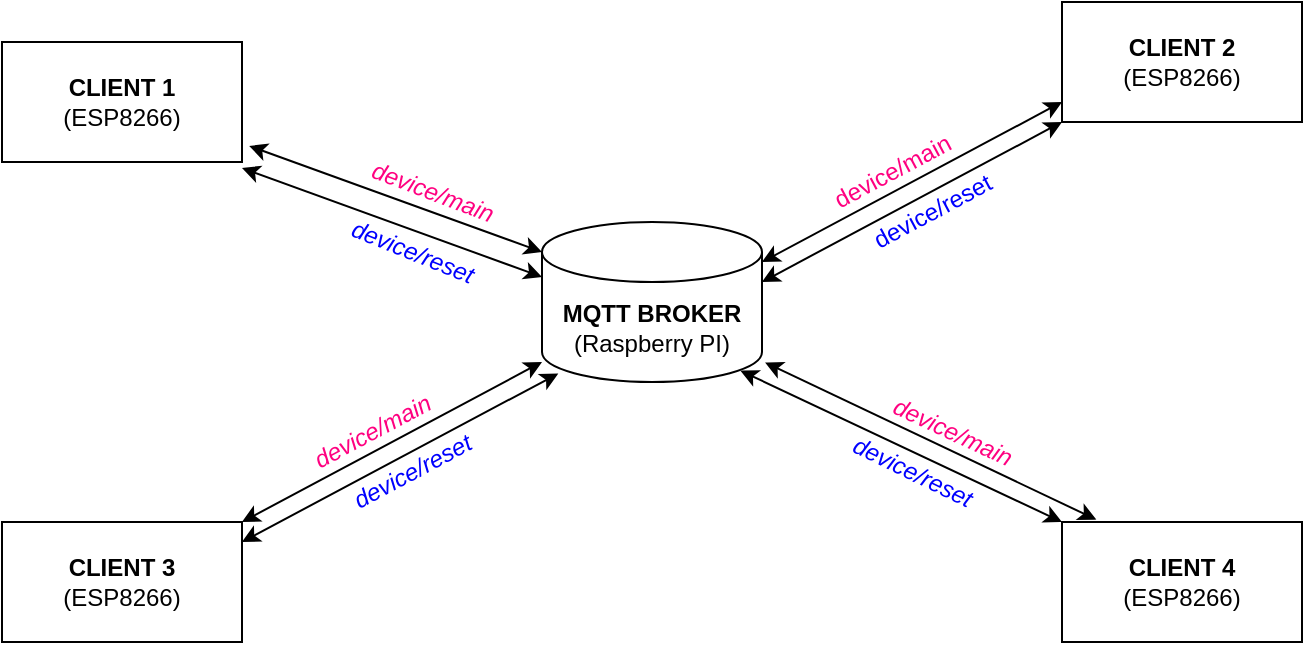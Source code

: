 <mxfile>
    <diagram id="82AU5fFRH7M56USINPCW" name="Page-1">
        <mxGraphModel dx="746" dy="546" grid="1" gridSize="10" guides="1" tooltips="1" connect="1" arrows="1" fold="1" page="1" pageScale="1" pageWidth="827" pageHeight="1169" math="0" shadow="0">
            <root>
                <mxCell id="0"/>
                <mxCell id="1" parent="0"/>
                <mxCell id="2" value="&lt;b&gt;CLIENT 3&lt;/b&gt;&lt;div&gt;(ESP8266)&lt;/div&gt;" style="rounded=0;whiteSpace=wrap;html=1;" parent="1" vertex="1">
                    <mxGeometry x="120" y="480" width="120" height="60" as="geometry"/>
                </mxCell>
                <mxCell id="3" value="&lt;b&gt;MQTT BROKER&lt;/b&gt;&lt;div&gt;(Raspberry PI)&lt;/div&gt;" style="shape=cylinder3;whiteSpace=wrap;html=1;boundedLbl=1;backgroundOutline=1;size=15;" parent="1" vertex="1">
                    <mxGeometry x="390" y="330" width="110" height="80" as="geometry"/>
                </mxCell>
                <mxCell id="4" value="&lt;b&gt;CLIENT 4&lt;/b&gt;&lt;div&gt;&lt;div&gt;(ESP8266)&lt;/div&gt;&lt;/div&gt;" style="rounded=0;whiteSpace=wrap;html=1;" parent="1" vertex="1">
                    <mxGeometry x="650" y="480" width="120" height="60" as="geometry"/>
                </mxCell>
                <mxCell id="5" value="&lt;b&gt;CLIENT 2&lt;/b&gt;&lt;div&gt;(ESP8266)&lt;/div&gt;" style="rounded=0;whiteSpace=wrap;html=1;" parent="1" vertex="1">
                    <mxGeometry x="650" y="220" width="120" height="60" as="geometry"/>
                </mxCell>
                <mxCell id="6" value="&lt;b&gt;CLIENT 1&lt;/b&gt;&lt;div&gt;(ESP8266)&lt;/div&gt;" style="rounded=0;whiteSpace=wrap;html=1;labelBackgroundColor=none;" parent="1" vertex="1">
                    <mxGeometry x="120" y="240" width="120" height="60" as="geometry"/>
                </mxCell>
                <mxCell id="10" value="device/main" style="text;html=1;align=center;verticalAlign=middle;resizable=0;points=[];autosize=1;strokeColor=none;fillColor=none;rotation=332;fontStyle=2;fontColor=#FF0080;" parent="1" vertex="1">
                    <mxGeometry x="260" y="420" width="90" height="30" as="geometry"/>
                </mxCell>
                <mxCell id="12" value="" style="endArrow=classic;startArrow=classic;html=1;exitX=1;exitY=0;exitDx=0;exitDy=0;entryX=0;entryY=0.875;entryDx=0;entryDy=0;entryPerimeter=0;" edge="1" parent="1" source="2" target="3">
                    <mxGeometry width="50" height="50" relative="1" as="geometry">
                        <mxPoint x="280" y="530" as="sourcePoint"/>
                        <mxPoint x="330" y="480" as="targetPoint"/>
                    </mxGeometry>
                </mxCell>
                <mxCell id="13" value="device/reset" style="text;html=1;align=center;verticalAlign=middle;resizable=0;points=[];autosize=1;strokeColor=none;fillColor=none;rotation=332;fontStyle=2;fontColor=#0000FF;" vertex="1" parent="1">
                    <mxGeometry x="280" y="440" width="90" height="30" as="geometry"/>
                </mxCell>
                <mxCell id="14" value="" style="endArrow=classic;startArrow=classic;html=1;exitX=1;exitY=0;exitDx=0;exitDy=0;entryX=0.074;entryY=0.947;entryDx=0;entryDy=0;entryPerimeter=0;" edge="1" parent="1" target="3">
                    <mxGeometry width="50" height="50" relative="1" as="geometry">
                        <mxPoint x="240" y="490" as="sourcePoint"/>
                        <mxPoint x="390" y="410" as="targetPoint"/>
                    </mxGeometry>
                </mxCell>
                <mxCell id="15" value="device/main" style="text;html=1;align=center;verticalAlign=middle;resizable=0;points=[];autosize=1;strokeColor=none;fillColor=none;rotation=332;fontColor=#FF0080;" vertex="1" parent="1">
                    <mxGeometry x="520" y="290" width="90" height="30" as="geometry"/>
                </mxCell>
                <mxCell id="16" value="device/reset" style="text;html=1;align=center;verticalAlign=middle;resizable=0;points=[];autosize=1;strokeColor=none;fillColor=none;rotation=332;fontColor=#0000FF;" vertex="1" parent="1">
                    <mxGeometry x="540" y="310" width="90" height="30" as="geometry"/>
                </mxCell>
                <mxCell id="17" value="" style="endArrow=classic;startArrow=classic;html=1;exitX=1;exitY=0;exitDx=0;exitDy=0;entryX=0;entryY=0.875;entryDx=0;entryDy=0;entryPerimeter=0;" edge="1" parent="1">
                    <mxGeometry width="50" height="50" relative="1" as="geometry">
                        <mxPoint x="500" y="350" as="sourcePoint"/>
                        <mxPoint x="650" y="270" as="targetPoint"/>
                    </mxGeometry>
                </mxCell>
                <mxCell id="18" value="" style="endArrow=classic;startArrow=classic;html=1;exitX=1;exitY=0;exitDx=0;exitDy=0;entryX=0;entryY=1;entryDx=0;entryDy=0;" edge="1" parent="1" target="5">
                    <mxGeometry width="50" height="50" relative="1" as="geometry">
                        <mxPoint x="500" y="360" as="sourcePoint"/>
                        <mxPoint x="658" y="276" as="targetPoint"/>
                    </mxGeometry>
                </mxCell>
                <mxCell id="28" value="&lt;font style=&quot;color: rgb(255, 0, 128);&quot;&gt;device/main&lt;/font&gt;" style="text;html=1;align=center;verticalAlign=middle;resizable=0;points=[];autosize=1;strokeColor=none;fillColor=none;rotation=21;fontStyle=2" vertex="1" parent="1">
                    <mxGeometry x="290" y="300" width="90" height="30" as="geometry"/>
                </mxCell>
                <mxCell id="29" value="" style="endArrow=classic;startArrow=classic;html=1;entryX=0;entryY=0;entryDx=0;entryDy=27.5;entryPerimeter=0;" edge="1" parent="1" target="3">
                    <mxGeometry width="50" height="50" relative="1" as="geometry">
                        <mxPoint x="240" y="303" as="sourcePoint"/>
                        <mxPoint x="390" y="350" as="targetPoint"/>
                    </mxGeometry>
                </mxCell>
                <mxCell id="30" value="" style="endArrow=classic;startArrow=classic;html=1;exitX=1.03;exitY=0.866;exitDx=0;exitDy=0;entryX=0;entryY=0;entryDx=0;entryDy=15;entryPerimeter=0;exitPerimeter=0;" edge="1" parent="1" source="6" target="3">
                    <mxGeometry width="50" height="50" relative="1" as="geometry">
                        <mxPoint x="240" y="350" as="sourcePoint"/>
                        <mxPoint x="390" y="270" as="targetPoint"/>
                    </mxGeometry>
                </mxCell>
                <mxCell id="31" value="device/reset" style="text;html=1;align=center;verticalAlign=middle;resizable=0;points=[];autosize=1;strokeColor=none;fillColor=none;rotation=22;fontStyle=2;fontColor=#0000FF;" vertex="1" parent="1">
                    <mxGeometry x="280" y="330" width="90" height="30" as="geometry"/>
                </mxCell>
                <mxCell id="32" value="device/main" style="text;html=1;align=center;verticalAlign=middle;resizable=0;points=[];autosize=1;strokeColor=none;fillColor=none;rotation=25;fontStyle=2;fontColor=#FF0080;" vertex="1" parent="1">
                    <mxGeometry x="550" y="420" width="90" height="30" as="geometry"/>
                </mxCell>
                <mxCell id="33" value="" style="endArrow=classic;startArrow=classic;html=1;exitX=1.014;exitY=0.878;exitDx=0;exitDy=0;exitPerimeter=0;entryX=0.143;entryY=-0.02;entryDx=0;entryDy=0;entryPerimeter=0;" edge="1" parent="1" source="3" target="4">
                    <mxGeometry width="50" height="50" relative="1" as="geometry">
                        <mxPoint x="504" y="401" as="sourcePoint"/>
                        <mxPoint x="660" y="470" as="targetPoint"/>
                    </mxGeometry>
                </mxCell>
                <mxCell id="34" value="" style="endArrow=classic;startArrow=classic;html=1;entryX=0;entryY=0;entryDx=0;entryDy=0;exitX=0.902;exitY=0.929;exitDx=0;exitDy=0;exitPerimeter=0;" edge="1" parent="1" source="3" target="4">
                    <mxGeometry width="50" height="50" relative="1" as="geometry">
                        <mxPoint x="490" y="407" as="sourcePoint"/>
                        <mxPoint x="650" y="467" as="targetPoint"/>
                    </mxGeometry>
                </mxCell>
                <mxCell id="35" value="device/reset" style="text;html=1;align=center;verticalAlign=middle;resizable=0;points=[];autosize=1;strokeColor=none;fillColor=none;rotation=26;fontStyle=2;fontColor=#0000FF;" vertex="1" parent="1">
                    <mxGeometry x="530" y="440" width="90" height="30" as="geometry"/>
                </mxCell>
            </root>
        </mxGraphModel>
    </diagram>
</mxfile>